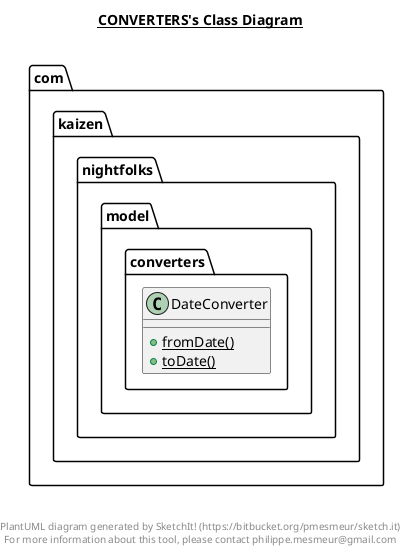 @startuml

title __CONVERTERS's Class Diagram__\n

  namespace com.kaizen.nightfolks {
    namespace model {
      namespace converters {
        class com.kaizen.nightfolks.model.converters.DateConverter {
            {static} + fromDate()
            {static} + toDate()
        }
      }
    }
  }
  



right footer


PlantUML diagram generated by SketchIt! (https://bitbucket.org/pmesmeur/sketch.it)
For more information about this tool, please contact philippe.mesmeur@gmail.com
endfooter

@enduml
